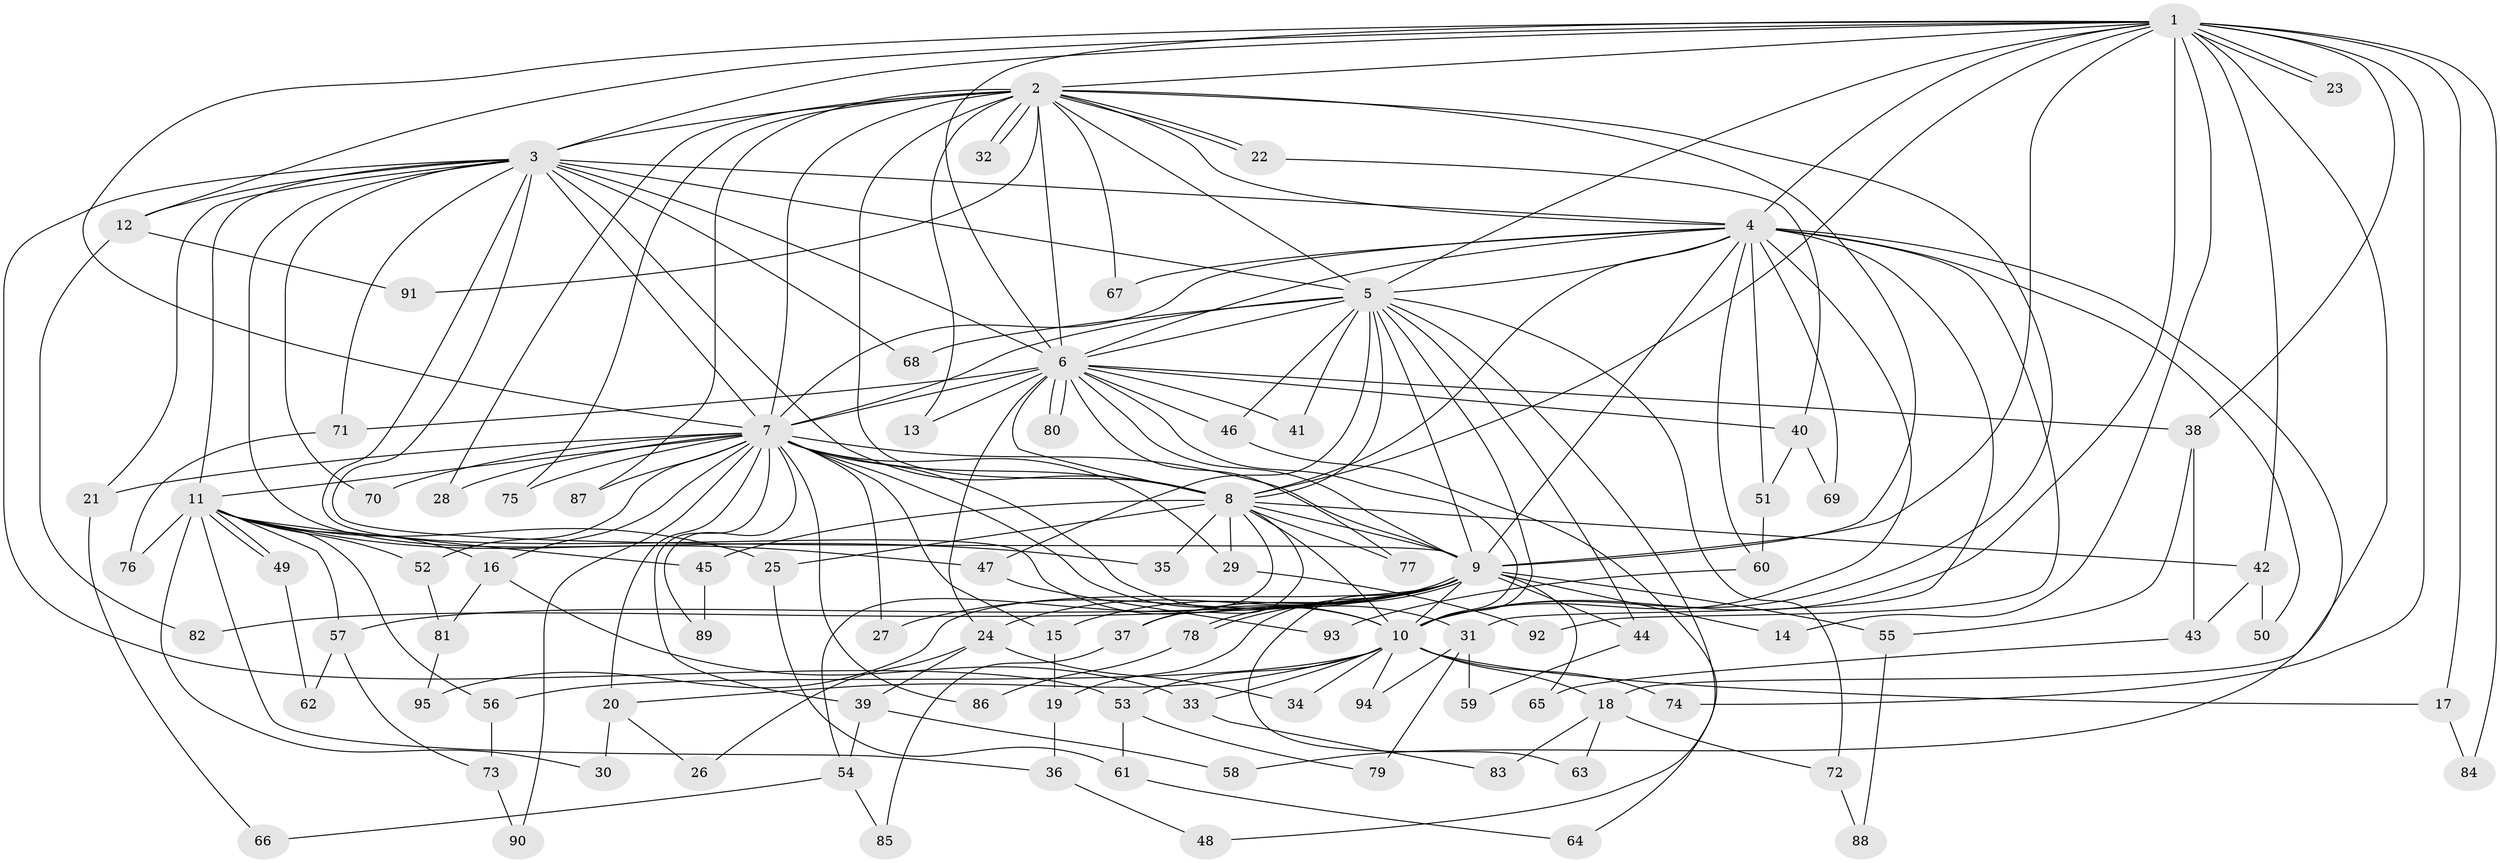 // coarse degree distribution, {19: 0.017241379310344827, 3: 0.3275862068965517, 4: 0.13793103448275862, 20: 0.017241379310344827, 2: 0.2413793103448276, 5: 0.06896551724137931, 15: 0.034482758620689655, 16: 0.017241379310344827, 12: 0.017241379310344827, 14: 0.034482758620689655, 13: 0.017241379310344827, 22: 0.017241379310344827, 1: 0.05172413793103448}
// Generated by graph-tools (version 1.1) at 2025/36/03/04/25 23:36:14]
// undirected, 95 vertices, 215 edges
graph export_dot {
  node [color=gray90,style=filled];
  1;
  2;
  3;
  4;
  5;
  6;
  7;
  8;
  9;
  10;
  11;
  12;
  13;
  14;
  15;
  16;
  17;
  18;
  19;
  20;
  21;
  22;
  23;
  24;
  25;
  26;
  27;
  28;
  29;
  30;
  31;
  32;
  33;
  34;
  35;
  36;
  37;
  38;
  39;
  40;
  41;
  42;
  43;
  44;
  45;
  46;
  47;
  48;
  49;
  50;
  51;
  52;
  53;
  54;
  55;
  56;
  57;
  58;
  59;
  60;
  61;
  62;
  63;
  64;
  65;
  66;
  67;
  68;
  69;
  70;
  71;
  72;
  73;
  74;
  75;
  76;
  77;
  78;
  79;
  80;
  81;
  82;
  83;
  84;
  85;
  86;
  87;
  88;
  89;
  90;
  91;
  92;
  93;
  94;
  95;
  1 -- 2;
  1 -- 3;
  1 -- 4;
  1 -- 5;
  1 -- 6;
  1 -- 7;
  1 -- 8;
  1 -- 9;
  1 -- 10;
  1 -- 12;
  1 -- 14;
  1 -- 17;
  1 -- 18;
  1 -- 23;
  1 -- 23;
  1 -- 38;
  1 -- 42;
  1 -- 74;
  1 -- 84;
  2 -- 3;
  2 -- 4;
  2 -- 5;
  2 -- 6;
  2 -- 7;
  2 -- 8;
  2 -- 9;
  2 -- 10;
  2 -- 13;
  2 -- 22;
  2 -- 22;
  2 -- 28;
  2 -- 32;
  2 -- 32;
  2 -- 67;
  2 -- 75;
  2 -- 87;
  2 -- 91;
  3 -- 4;
  3 -- 5;
  3 -- 6;
  3 -- 7;
  3 -- 8;
  3 -- 9;
  3 -- 10;
  3 -- 11;
  3 -- 12;
  3 -- 21;
  3 -- 35;
  3 -- 53;
  3 -- 68;
  3 -- 70;
  3 -- 71;
  4 -- 5;
  4 -- 6;
  4 -- 7;
  4 -- 8;
  4 -- 9;
  4 -- 10;
  4 -- 31;
  4 -- 50;
  4 -- 51;
  4 -- 58;
  4 -- 60;
  4 -- 67;
  4 -- 69;
  4 -- 92;
  5 -- 6;
  5 -- 7;
  5 -- 8;
  5 -- 9;
  5 -- 10;
  5 -- 41;
  5 -- 44;
  5 -- 46;
  5 -- 47;
  5 -- 48;
  5 -- 68;
  5 -- 72;
  6 -- 7;
  6 -- 8;
  6 -- 9;
  6 -- 10;
  6 -- 13;
  6 -- 24;
  6 -- 38;
  6 -- 40;
  6 -- 41;
  6 -- 46;
  6 -- 71;
  6 -- 77;
  6 -- 80;
  6 -- 80;
  7 -- 8;
  7 -- 9;
  7 -- 10;
  7 -- 11;
  7 -- 15;
  7 -- 16;
  7 -- 20;
  7 -- 21;
  7 -- 27;
  7 -- 28;
  7 -- 29;
  7 -- 31;
  7 -- 39;
  7 -- 52;
  7 -- 70;
  7 -- 75;
  7 -- 86;
  7 -- 87;
  7 -- 89;
  7 -- 90;
  8 -- 9;
  8 -- 10;
  8 -- 25;
  8 -- 29;
  8 -- 35;
  8 -- 37;
  8 -- 42;
  8 -- 45;
  8 -- 54;
  8 -- 77;
  9 -- 10;
  9 -- 14;
  9 -- 15;
  9 -- 19;
  9 -- 24;
  9 -- 27;
  9 -- 37;
  9 -- 44;
  9 -- 55;
  9 -- 57;
  9 -- 63;
  9 -- 65;
  9 -- 78;
  9 -- 78;
  9 -- 82;
  9 -- 95;
  10 -- 17;
  10 -- 18;
  10 -- 20;
  10 -- 33;
  10 -- 34;
  10 -- 53;
  10 -- 56;
  10 -- 74;
  10 -- 94;
  11 -- 16;
  11 -- 25;
  11 -- 30;
  11 -- 36;
  11 -- 45;
  11 -- 47;
  11 -- 49;
  11 -- 49;
  11 -- 52;
  11 -- 56;
  11 -- 57;
  11 -- 76;
  12 -- 82;
  12 -- 91;
  15 -- 19;
  16 -- 33;
  16 -- 81;
  17 -- 84;
  18 -- 63;
  18 -- 72;
  18 -- 83;
  19 -- 36;
  20 -- 26;
  20 -- 30;
  21 -- 66;
  22 -- 40;
  24 -- 26;
  24 -- 34;
  24 -- 39;
  25 -- 61;
  29 -- 92;
  31 -- 59;
  31 -- 79;
  31 -- 94;
  33 -- 83;
  36 -- 48;
  37 -- 85;
  38 -- 43;
  38 -- 55;
  39 -- 54;
  39 -- 58;
  40 -- 51;
  40 -- 69;
  42 -- 43;
  42 -- 50;
  43 -- 65;
  44 -- 59;
  45 -- 89;
  46 -- 64;
  47 -- 93;
  49 -- 62;
  51 -- 60;
  52 -- 81;
  53 -- 61;
  53 -- 79;
  54 -- 66;
  54 -- 85;
  55 -- 88;
  56 -- 73;
  57 -- 62;
  57 -- 73;
  60 -- 93;
  61 -- 64;
  71 -- 76;
  72 -- 88;
  73 -- 90;
  78 -- 86;
  81 -- 95;
}
